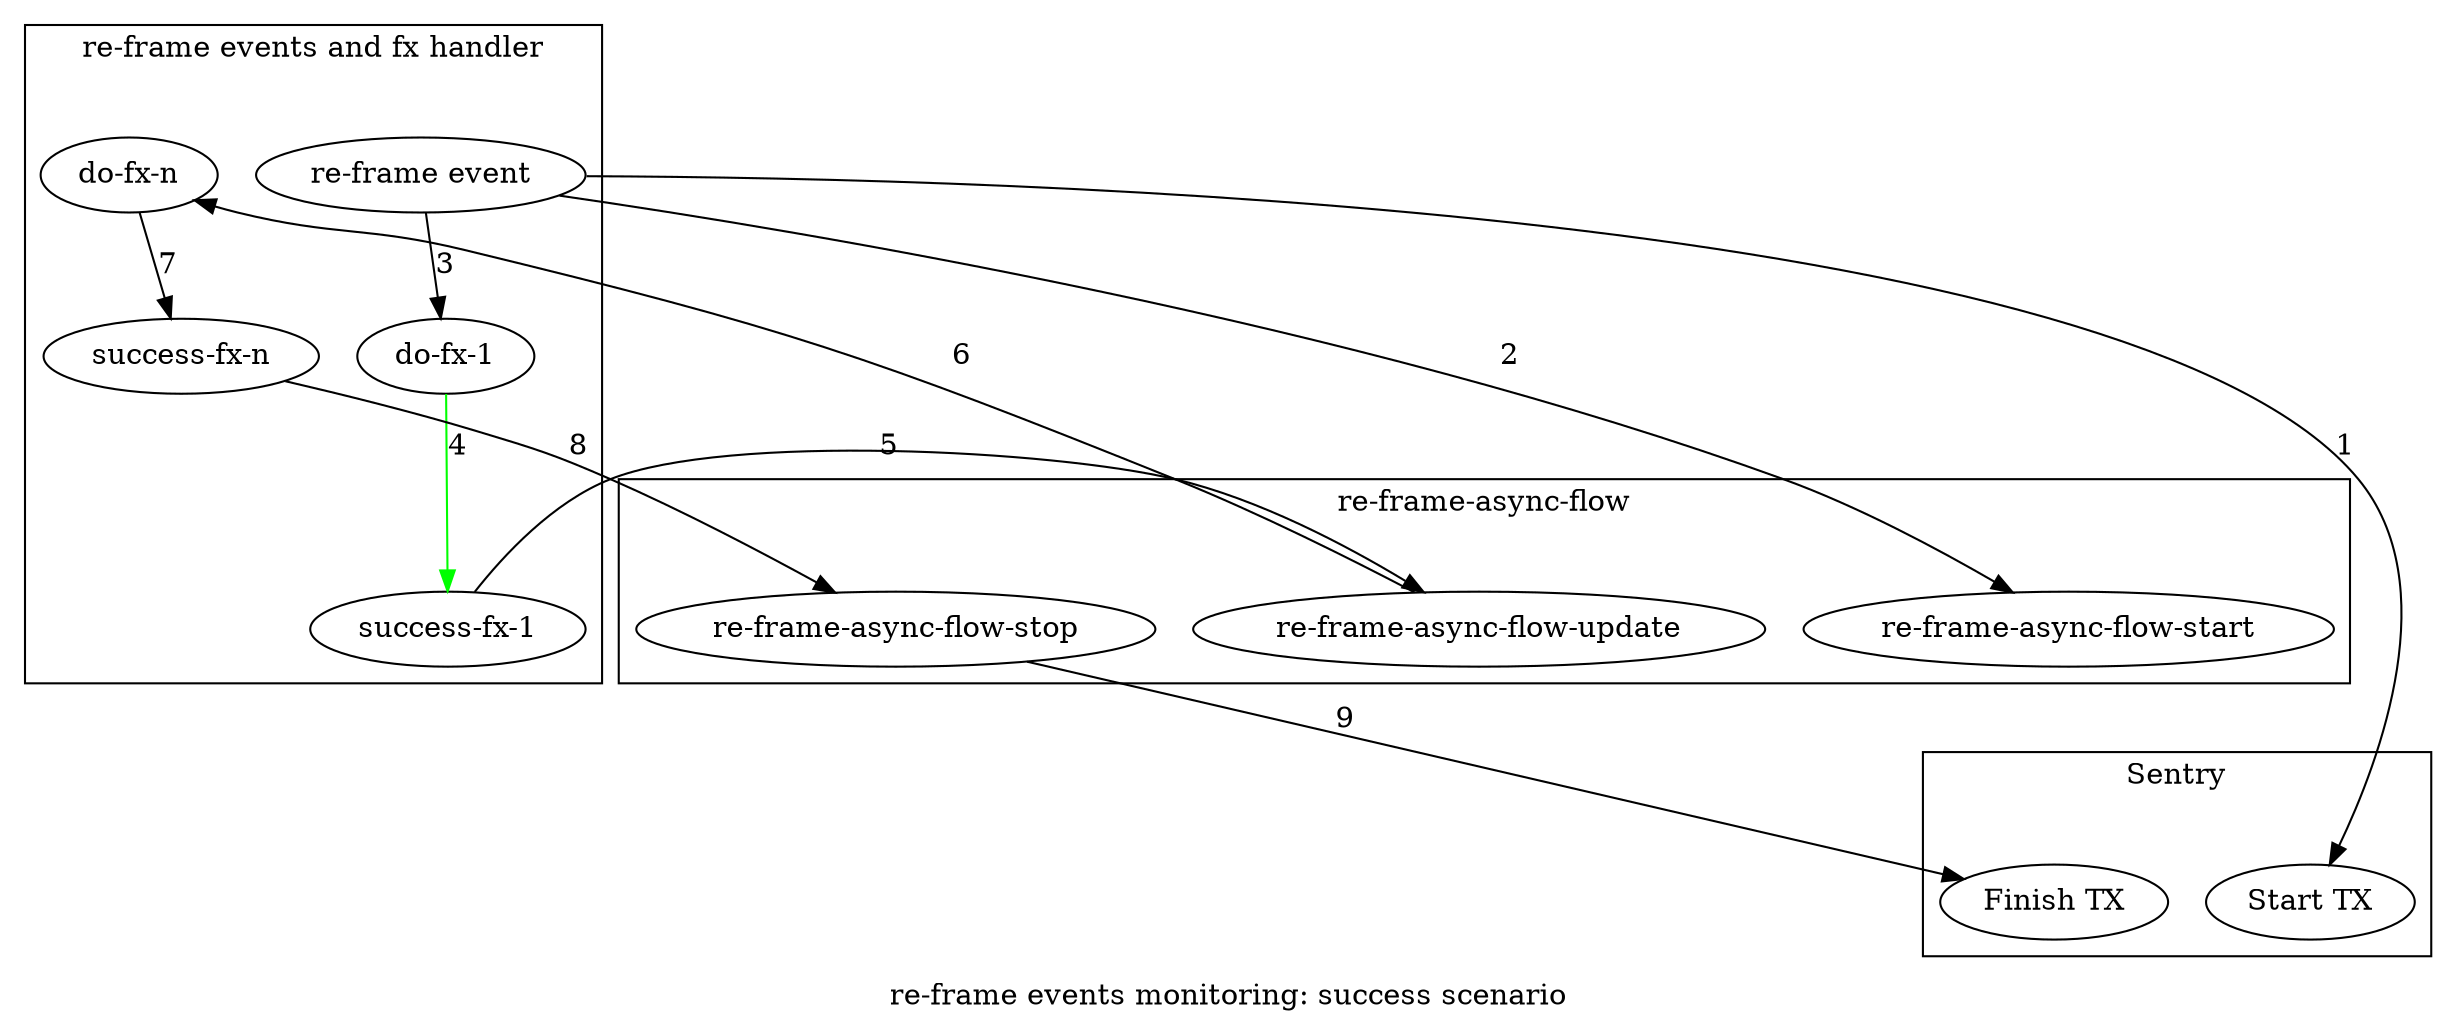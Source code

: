 digraph re_frame_events_success {
    label = "re-frame events monitoring: success scenario";

    subgraph cluster_sentry {
        label = "Sentry";
        sentry_tx_start [label = "Start TX"];
        sentry_tx_stop [label = "Finish TX"];
    }

    subgraph cluster_async {
        label = "re-frame-async-flow"
        rf_async_start [label = "re-frame-async-flow-start"];
        rf_async_update [label = "re-frame-async-flow-update"];
        rf_async_stop [label = "re-frame-async-flow-stop"];
    }

    subgraph cluster_events_fx {
        label = "re-frame events and fx handler";

        rf_event [label = "re-frame event"];

        do_fx1 [label = "do-fx-1"];
        do_fxn [label = "do-fx-n"];

        ok_fx1 [label = "success-fx-1"];
        // fail_fx1 [label = "fail-fx-1"];

        ok_fxn [label = "success-fx-n"];
    }

    rf_event -> sentry_tx_start [label = "1"];
    rf_event -> rf_async_start [label = "2"];
    rf_event -> do_fx1 [label = "3"];
    do_fx1 -> ok_fx1 [label = "4"; color = green];
    ok_fx1 -> rf_async_update [label = "5"];
    rf_async_update -> do_fxn [label = "6"];
    do_fxn -> ok_fxn [label = "7"];
    ok_fxn -> rf_async_stop [label = "8"];
    rf_async_stop -> sentry_tx_stop [label = "9"];
}
